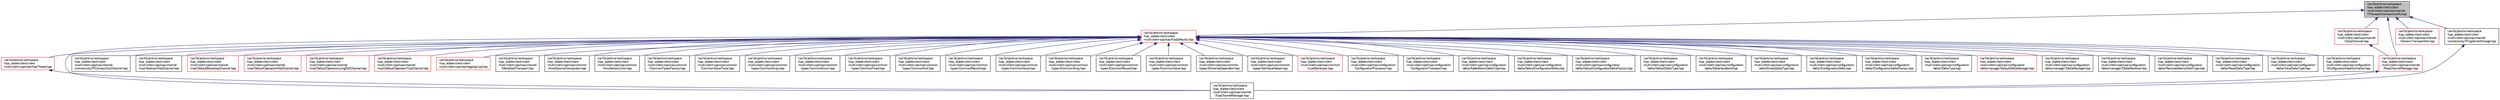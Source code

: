 digraph "/var/lib/jenkins/workspace/kaa_stable/client/client-multi/client-cpp/kaa/channel/ITransportConnectionInfo.hpp"
{
  bgcolor="transparent";
  edge [fontname="FreeSans",fontsize="10",labelfontname="FreeSans",labelfontsize="10"];
  node [fontname="FreeSans",fontsize="10",shape=record];
  Node1 [label="/var/lib/jenkins/workspace\l/kaa_stable/client/client\l-multi/client-cpp/kaa/channel\l/ITransportConnectionInfo.hpp",height=0.2,width=0.4,color="black", fillcolor="grey75", style="filled" fontcolor="black"];
  Node1 -> Node2 [dir="back",color="midnightblue",fontsize="10",style="solid",fontname="FreeSans"];
  Node2 [label="/var/lib/jenkins/workspace\l/kaa_stable/client/client\l-multi/client-cpp/kaa/KaaDefaults.hpp",height=0.2,width=0.4,color="red",URL="$KaaDefaults_8hpp.html"];
  Node2 -> Node3 [dir="back",color="midnightblue",fontsize="10",style="solid",fontname="FreeSans"];
  Node3 [label="/var/lib/jenkins/workspace\l/kaa_stable/client/client\l-multi/client-cpp/kaa/KaaThread.hpp",height=0.2,width=0.4,color="red",URL="$KaaThread_8hpp.html"];
  Node3 -> Node4 [dir="back",color="midnightblue",fontsize="10",style="solid",fontname="FreeSans"];
  Node4 [label="/var/lib/jenkins/workspace\l/kaa_stable/client/client\l-multi/client-cpp/kaa/channel\l/KaaChannelManager.hpp",height=0.2,width=0.4,color="black",URL="$KaaChannelManager_8hpp.html"];
  Node2 -> Node5 [dir="back",color="midnightblue",fontsize="10",style="solid",fontname="FreeSans"];
  Node5 [label="/var/lib/jenkins/workspace\l/kaa_stable/client/client\l-multi/client-cpp/kaa/channel\l/connectivity/IPConnectivityChecker.hpp",height=0.2,width=0.4,color="black",URL="$IPConnectivityChecker_8hpp.html"];
  Node2 -> Node6 [dir="back",color="midnightblue",fontsize="10",style="solid",fontname="FreeSans"];
  Node6 [label="/var/lib/jenkins/workspace\l/kaa_stable/client/client\l-multi/client-cpp/kaa/channel\l/impl/AbstractHttpChannel.hpp",height=0.2,width=0.4,color="black",URL="$AbstractHttpChannel_8hpp.html"];
  Node2 -> Node7 [dir="back",color="midnightblue",fontsize="10",style="solid",fontname="FreeSans"];
  Node7 [label="/var/lib/jenkins/workspace\l/kaa_stable/client/client\l-multi/client-cpp/kaa/channel\l/impl/DefaultBootstrapChannel.hpp",height=0.2,width=0.4,color="red",URL="$DefaultBootstrapChannel_8hpp.html"];
  Node2 -> Node8 [dir="back",color="midnightblue",fontsize="10",style="solid",fontname="FreeSans"];
  Node8 [label="/var/lib/jenkins/workspace\l/kaa_stable/client/client\l-multi/client-cpp/kaa/channel\l/impl/DefaultOperationHttpChannel.hpp",height=0.2,width=0.4,color="red",URL="$DefaultOperationHttpChannel_8hpp.html"];
  Node2 -> Node9 [dir="back",color="midnightblue",fontsize="10",style="solid",fontname="FreeSans"];
  Node9 [label="/var/lib/jenkins/workspace\l/kaa_stable/client/client\l-multi/client-cpp/kaa/channel\l/impl/DefaultOperationLongPollChannel.hpp",height=0.2,width=0.4,color="red",URL="$DefaultOperationLongPollChannel_8hpp.html"];
  Node2 -> Node10 [dir="back",color="midnightblue",fontsize="10",style="solid",fontname="FreeSans"];
  Node10 [label="/var/lib/jenkins/workspace\l/kaa_stable/client/client\l-multi/client-cpp/kaa/channel\l/impl/DefaultOperationTcpChannel.hpp",height=0.2,width=0.4,color="red",URL="$DefaultOperationTcpChannel_8hpp.html"];
  Node2 -> Node11 [dir="back",color="midnightblue",fontsize="10",style="solid",fontname="FreeSans"];
  Node11 [label="/var/lib/jenkins/workspace\l/kaa_stable/client/client\l-multi/client-cpp/kaa/logging/Log.hpp",height=0.2,width=0.4,color="red",URL="$Log_8hpp.html"];
  Node2 -> Node4 [dir="back",color="midnightblue",fontsize="10",style="solid",fontname="FreeSans"];
  Node2 -> Node12 [dir="back",color="midnightblue",fontsize="10",style="solid",fontname="FreeSans"];
  Node12 [label="/var/lib/jenkins/workspace\l/kaa_stable/client/client\l-multi/client-cpp/kaa/channel\l/MetaDataTransport.hpp",height=0.2,width=0.4,color="black",URL="$MetaDataTransport_8hpp.html"];
  Node2 -> Node13 [dir="back",color="midnightblue",fontsize="10",style="solid",fontname="FreeSans"];
  Node13 [label="/var/lib/jenkins/workspace\l/kaa_stable/client/client\l-multi/client-cpp/kaa/common\l/AvroDatumsComparator.hpp",height=0.2,width=0.4,color="black",URL="$AvroDatumsComparator_8hpp.html"];
  Node2 -> Node14 [dir="back",color="midnightblue",fontsize="10",style="solid",fontname="FreeSans"];
  Node14 [label="/var/lib/jenkins/workspace\l/kaa_stable/client/client\l-multi/client-cpp/kaa/common\l/AvroGenericUtils.hpp",height=0.2,width=0.4,color="black",URL="$AvroGenericUtils_8hpp.html"];
  Node2 -> Node15 [dir="back",color="midnightblue",fontsize="10",style="solid",fontname="FreeSans"];
  Node15 [label="/var/lib/jenkins/workspace\l/kaa_stable/client/client\l-multi/client-cpp/kaa/common\l/CommonTypesFactory.hpp",height=0.2,width=0.4,color="black",URL="$CommonTypesFactory_8hpp.html"];
  Node2 -> Node16 [dir="back",color="midnightblue",fontsize="10",style="solid",fontname="FreeSans"];
  Node16 [label="/var/lib/jenkins/workspace\l/kaa_stable/client/client\l-multi/client-cpp/kaa/common\l/CommonValueTools.hpp",height=0.2,width=0.4,color="black",URL="$CommonValueTools_8hpp.html"];
  Node2 -> Node17 [dir="back",color="midnightblue",fontsize="10",style="solid",fontname="FreeSans"];
  Node17 [label="/var/lib/jenkins/workspace\l/kaa_stable/client/client\l-multi/client-cpp/kaa/common\l/types/CommonArray.hpp",height=0.2,width=0.4,color="black",URL="$CommonArray_8hpp.html"];
  Node2 -> Node18 [dir="back",color="midnightblue",fontsize="10",style="solid",fontname="FreeSans"];
  Node18 [label="/var/lib/jenkins/workspace\l/kaa_stable/client/client\l-multi/client-cpp/kaa/common\l/types/CommonEnum.hpp",height=0.2,width=0.4,color="black",URL="$CommonEnum_8hpp.html"];
  Node2 -> Node19 [dir="back",color="midnightblue",fontsize="10",style="solid",fontname="FreeSans"];
  Node19 [label="/var/lib/jenkins/workspace\l/kaa_stable/client/client\l-multi/client-cpp/kaa/common\l/types/CommonFixed.hpp",height=0.2,width=0.4,color="black",URL="$CommonFixed_8hpp.html"];
  Node2 -> Node20 [dir="back",color="midnightblue",fontsize="10",style="solid",fontname="FreeSans"];
  Node20 [label="/var/lib/jenkins/workspace\l/kaa_stable/client/client\l-multi/client-cpp/kaa/common\l/types/CommonNull.hpp",height=0.2,width=0.4,color="black",URL="$CommonNull_8hpp.html"];
  Node2 -> Node21 [dir="back",color="midnightblue",fontsize="10",style="solid",fontname="FreeSans"];
  Node21 [label="/var/lib/jenkins/workspace\l/kaa_stable/client/client\l-multi/client-cpp/kaa/common\l/types/CommonRecord.hpp",height=0.2,width=0.4,color="black",URL="$CommonRecord_8hpp.html"];
  Node2 -> Node22 [dir="back",color="midnightblue",fontsize="10",style="solid",fontname="FreeSans"];
  Node22 [label="/var/lib/jenkins/workspace\l/kaa_stable/client/client\l-multi/client-cpp/kaa/common\l/types/CommonValue.hpp",height=0.2,width=0.4,color="black",URL="$CommonValue_8hpp.html"];
  Node2 -> Node23 [dir="back",color="midnightblue",fontsize="10",style="solid",fontname="FreeSans"];
  Node23 [label="/var/lib/jenkins/workspace\l/kaa_stable/client/client\l-multi/client-cpp/kaa/common\l/types/ICommonArray.hpp",height=0.2,width=0.4,color="black",URL="$ICommonArray_8hpp.html"];
  Node2 -> Node24 [dir="back",color="midnightblue",fontsize="10",style="solid",fontname="FreeSans"];
  Node24 [label="/var/lib/jenkins/workspace\l/kaa_stable/client/client\l-multi/client-cpp/kaa/common\l/types/ICommonRecord.hpp",height=0.2,width=0.4,color="black",URL="$ICommonRecord_8hpp.html"];
  Node2 -> Node25 [dir="back",color="midnightblue",fontsize="10",style="solid",fontname="FreeSans"];
  Node25 [label="/var/lib/jenkins/workspace\l/kaa_stable/client/client\l-multi/client-cpp/kaa/common\l/types/ICommonValue.hpp",height=0.2,width=0.4,color="black",URL="$ICommonValue_8hpp.html"];
  Node2 -> Node26 [dir="back",color="midnightblue",fontsize="10",style="solid",fontname="FreeSans"];
  Node26 [label="/var/lib/jenkins/workspace\l/kaa_stable/client/client\l-multi/client-cpp/kaa/common\l/types/ISchemaDependent.hpp",height=0.2,width=0.4,color="black",URL="$ISchemaDependent_8hpp.html"];
  Node2 -> Node27 [dir="back",color="midnightblue",fontsize="10",style="solid",fontname="FreeSans"];
  Node27 [label="/var/lib/jenkins/workspace\l/kaa_stable/client/client\l-multi/client-cpp/kaa/common\l/types/SetValueHelper.hpp",height=0.2,width=0.4,color="black",URL="$SetValueHelper_8hpp.html"];
  Node2 -> Node28 [dir="back",color="midnightblue",fontsize="10",style="solid",fontname="FreeSans"];
  Node28 [label="/var/lib/jenkins/workspace\l/kaa_stable/client/client\l-multi/client-cpp/kaa/common\l/UuidGenerator.hpp",height=0.2,width=0.4,color="red",URL="$UuidGenerator_8hpp.html"];
  Node2 -> Node29 [dir="back",color="midnightblue",fontsize="10",style="solid",fontname="FreeSans"];
  Node29 [label="/var/lib/jenkins/workspace\l/kaa_stable/client/client\l-multi/client-cpp/kaa/configuration\l/ConfigurationProcessor.hpp",height=0.2,width=0.4,color="black",URL="$ConfigurationProcessor_8hpp.html"];
  Node2 -> Node30 [dir="back",color="midnightblue",fontsize="10",style="solid",fontname="FreeSans"];
  Node30 [label="/var/lib/jenkins/workspace\l/kaa_stable/client/client\l-multi/client-cpp/kaa/configuration\l/ConfigurationTransport.hpp",height=0.2,width=0.4,color="black",URL="$ConfigurationTransport_8hpp.html"];
  Node2 -> Node31 [dir="back",color="midnightblue",fontsize="10",style="solid",fontname="FreeSans"];
  Node31 [label="/var/lib/jenkins/workspace\l/kaa_stable/client/client\l-multi/client-cpp/kaa/configuration\l/delta/AddedItemsDeltaType.hpp",height=0.2,width=0.4,color="black",URL="$AddedItemsDeltaType_8hpp.html"];
  Node2 -> Node32 [dir="back",color="midnightblue",fontsize="10",style="solid",fontname="FreeSans"];
  Node32 [label="/var/lib/jenkins/workspace\l/kaa_stable/client/client\l-multi/client-cpp/kaa/configuration\l/delta/DefaultConfigurationDelta.hpp",height=0.2,width=0.4,color="black",URL="$DefaultConfigurationDelta_8hpp.html"];
  Node2 -> Node33 [dir="back",color="midnightblue",fontsize="10",style="solid",fontname="FreeSans"];
  Node33 [label="/var/lib/jenkins/workspace\l/kaa_stable/client/client\l-multi/client-cpp/kaa/configuration\l/delta/DefaultConfigurationDeltaFactory.hpp",height=0.2,width=0.4,color="black",URL="$DefaultConfigurationDeltaFactory_8hpp.html"];
  Node2 -> Node34 [dir="back",color="midnightblue",fontsize="10",style="solid",fontname="FreeSans"];
  Node34 [label="/var/lib/jenkins/workspace\l/kaa_stable/client/client\l-multi/client-cpp/kaa/configuration\l/delta/DefaultDeltaType.hpp",height=0.2,width=0.4,color="black",URL="$DefaultDeltaType_8hpp.html"];
  Node2 -> Node35 [dir="back",color="midnightblue",fontsize="10",style="solid",fontname="FreeSans"];
  Node35 [label="/var/lib/jenkins/workspace\l/kaa_stable/client/client\l-multi/client-cpp/kaa/configuration\l/delta/DeltaHandlerId.hpp",height=0.2,width=0.4,color="black",URL="$DeltaHandlerId_8hpp.html"];
  Node2 -> Node36 [dir="back",color="midnightblue",fontsize="10",style="solid",fontname="FreeSans"];
  Node36 [label="/var/lib/jenkins/workspace\l/kaa_stable/client/client\l-multi/client-cpp/kaa/configuration\l/delta/EmptyDeltaType.hpp",height=0.2,width=0.4,color="black",URL="$EmptyDeltaType_8hpp.html"];
  Node2 -> Node37 [dir="back",color="midnightblue",fontsize="10",style="solid",fontname="FreeSans"];
  Node37 [label="/var/lib/jenkins/workspace\l/kaa_stable/client/client\l-multi/client-cpp/kaa/configuration\l/delta/IConfigurationDelta.hpp",height=0.2,width=0.4,color="black",URL="$IConfigurationDelta_8hpp.html"];
  Node2 -> Node38 [dir="back",color="midnightblue",fontsize="10",style="solid",fontname="FreeSans"];
  Node38 [label="/var/lib/jenkins/workspace\l/kaa_stable/client/client\l-multi/client-cpp/kaa/configuration\l/delta/IConfigurationDeltaFactory.hpp",height=0.2,width=0.4,color="black",URL="$IConfigurationDeltaFactory_8hpp.html"];
  Node2 -> Node39 [dir="back",color="midnightblue",fontsize="10",style="solid",fontname="FreeSans"];
  Node39 [label="/var/lib/jenkins/workspace\l/kaa_stable/client/client\l-multi/client-cpp/kaa/configuration\l/delta/IDeltaType.hpp",height=0.2,width=0.4,color="black",URL="$IDeltaType_8hpp.html"];
  Node2 -> Node40 [dir="back",color="midnightblue",fontsize="10",style="solid",fontname="FreeSans"];
  Node40 [label="/var/lib/jenkins/workspace\l/kaa_stable/client/client\l-multi/client-cpp/kaa/configuration\l/delta/manager/DefaultDeltaManager.hpp",height=0.2,width=0.4,color="red",URL="$DefaultDeltaManager_8hpp.html"];
  Node2 -> Node41 [dir="back",color="midnightblue",fontsize="10",style="solid",fontname="FreeSans"];
  Node41 [label="/var/lib/jenkins/workspace\l/kaa_stable/client/client\l-multi/client-cpp/kaa/configuration\l/delta/manager/IDeltaManager.hpp",height=0.2,width=0.4,color="black",URL="$IDeltaManager_8hpp.html"];
  Node2 -> Node42 [dir="back",color="midnightblue",fontsize="10",style="solid",fontname="FreeSans"];
  Node42 [label="/var/lib/jenkins/workspace\l/kaa_stable/client/client\l-multi/client-cpp/kaa/configuration\l/delta/manager/IDeltaReceiver.hpp",height=0.2,width=0.4,color="black",URL="$IDeltaReceiver_8hpp.html"];
  Node2 -> Node43 [dir="back",color="midnightblue",fontsize="10",style="solid",fontname="FreeSans"];
  Node43 [label="/var/lib/jenkins/workspace\l/kaa_stable/client/client\l-multi/client-cpp/kaa/configuration\l/delta/RemovedItemsDeltaType.hpp",height=0.2,width=0.4,color="black",URL="$RemovedItemsDeltaType_8hpp.html"];
  Node2 -> Node44 [dir="back",color="midnightblue",fontsize="10",style="solid",fontname="FreeSans"];
  Node44 [label="/var/lib/jenkins/workspace\l/kaa_stable/client/client\l-multi/client-cpp/kaa/configuration\l/delta/ResetDeltaType.hpp",height=0.2,width=0.4,color="black",URL="$ResetDeltaType_8hpp.html"];
  Node2 -> Node45 [dir="back",color="midnightblue",fontsize="10",style="solid",fontname="FreeSans"];
  Node45 [label="/var/lib/jenkins/workspace\l/kaa_stable/client/client\l-multi/client-cpp/kaa/configuration\l/delta/ValueDeltaType.hpp",height=0.2,width=0.4,color="black",URL="$ValueDeltaType_8hpp.html"];
  Node2 -> Node46 [dir="back",color="midnightblue",fontsize="10",style="solid",fontname="FreeSans"];
  Node46 [label="/var/lib/jenkins/workspace\l/kaa_stable/client/client\l-multi/client-cpp/kaa/configuration\l/IConfigurationHashContainer.hpp",height=0.2,width=0.4,color="black",URL="$IConfigurationHashContainer_8hpp.html"];
  Node1 -> Node47 [dir="back",color="midnightblue",fontsize="10",style="solid",fontname="FreeSans"];
  Node47 [label="/var/lib/jenkins/workspace\l/kaa_stable/client/client\l-multi/client-cpp/kaa/channel\l/IDataChannel.hpp",height=0.2,width=0.4,color="red",URL="$IDataChannel_8hpp.html"];
  Node47 -> Node48 [dir="back",color="midnightblue",fontsize="10",style="solid",fontname="FreeSans"];
  Node48 [label="/var/lib/jenkins/workspace\l/kaa_stable/client/client\l-multi/client-cpp/kaa/channel\l/IKaaChannelManager.hpp",height=0.2,width=0.4,color="red",URL="$IKaaChannelManager_8hpp.html"];
  Node48 -> Node4 [dir="back",color="midnightblue",fontsize="10",style="solid",fontname="FreeSans"];
  Node1 -> Node48 [dir="back",color="midnightblue",fontsize="10",style="solid",fontname="FreeSans"];
  Node1 -> Node49 [dir="back",color="midnightblue",fontsize="10",style="solid",fontname="FreeSans"];
  Node49 [label="/var/lib/jenkins/workspace\l/kaa_stable/client/client\l-multi/client-cpp/kaa/channel\l/GenericTransportInfo.hpp",height=0.2,width=0.4,color="red",URL="$GenericTransportInfo_8hpp.html"];
  Node1 -> Node50 [dir="back",color="midnightblue",fontsize="10",style="solid",fontname="FreeSans"];
  Node50 [label="/var/lib/jenkins/workspace\l/kaa_stable/client/client\l-multi/client-cpp/kaa/channel\l/connectivity/IPingServerStorage.hpp",height=0.2,width=0.4,color="black",URL="$IPingServerStorage_8hpp.html"];
  Node50 -> Node4 [dir="back",color="midnightblue",fontsize="10",style="solid",fontname="FreeSans"];
}
